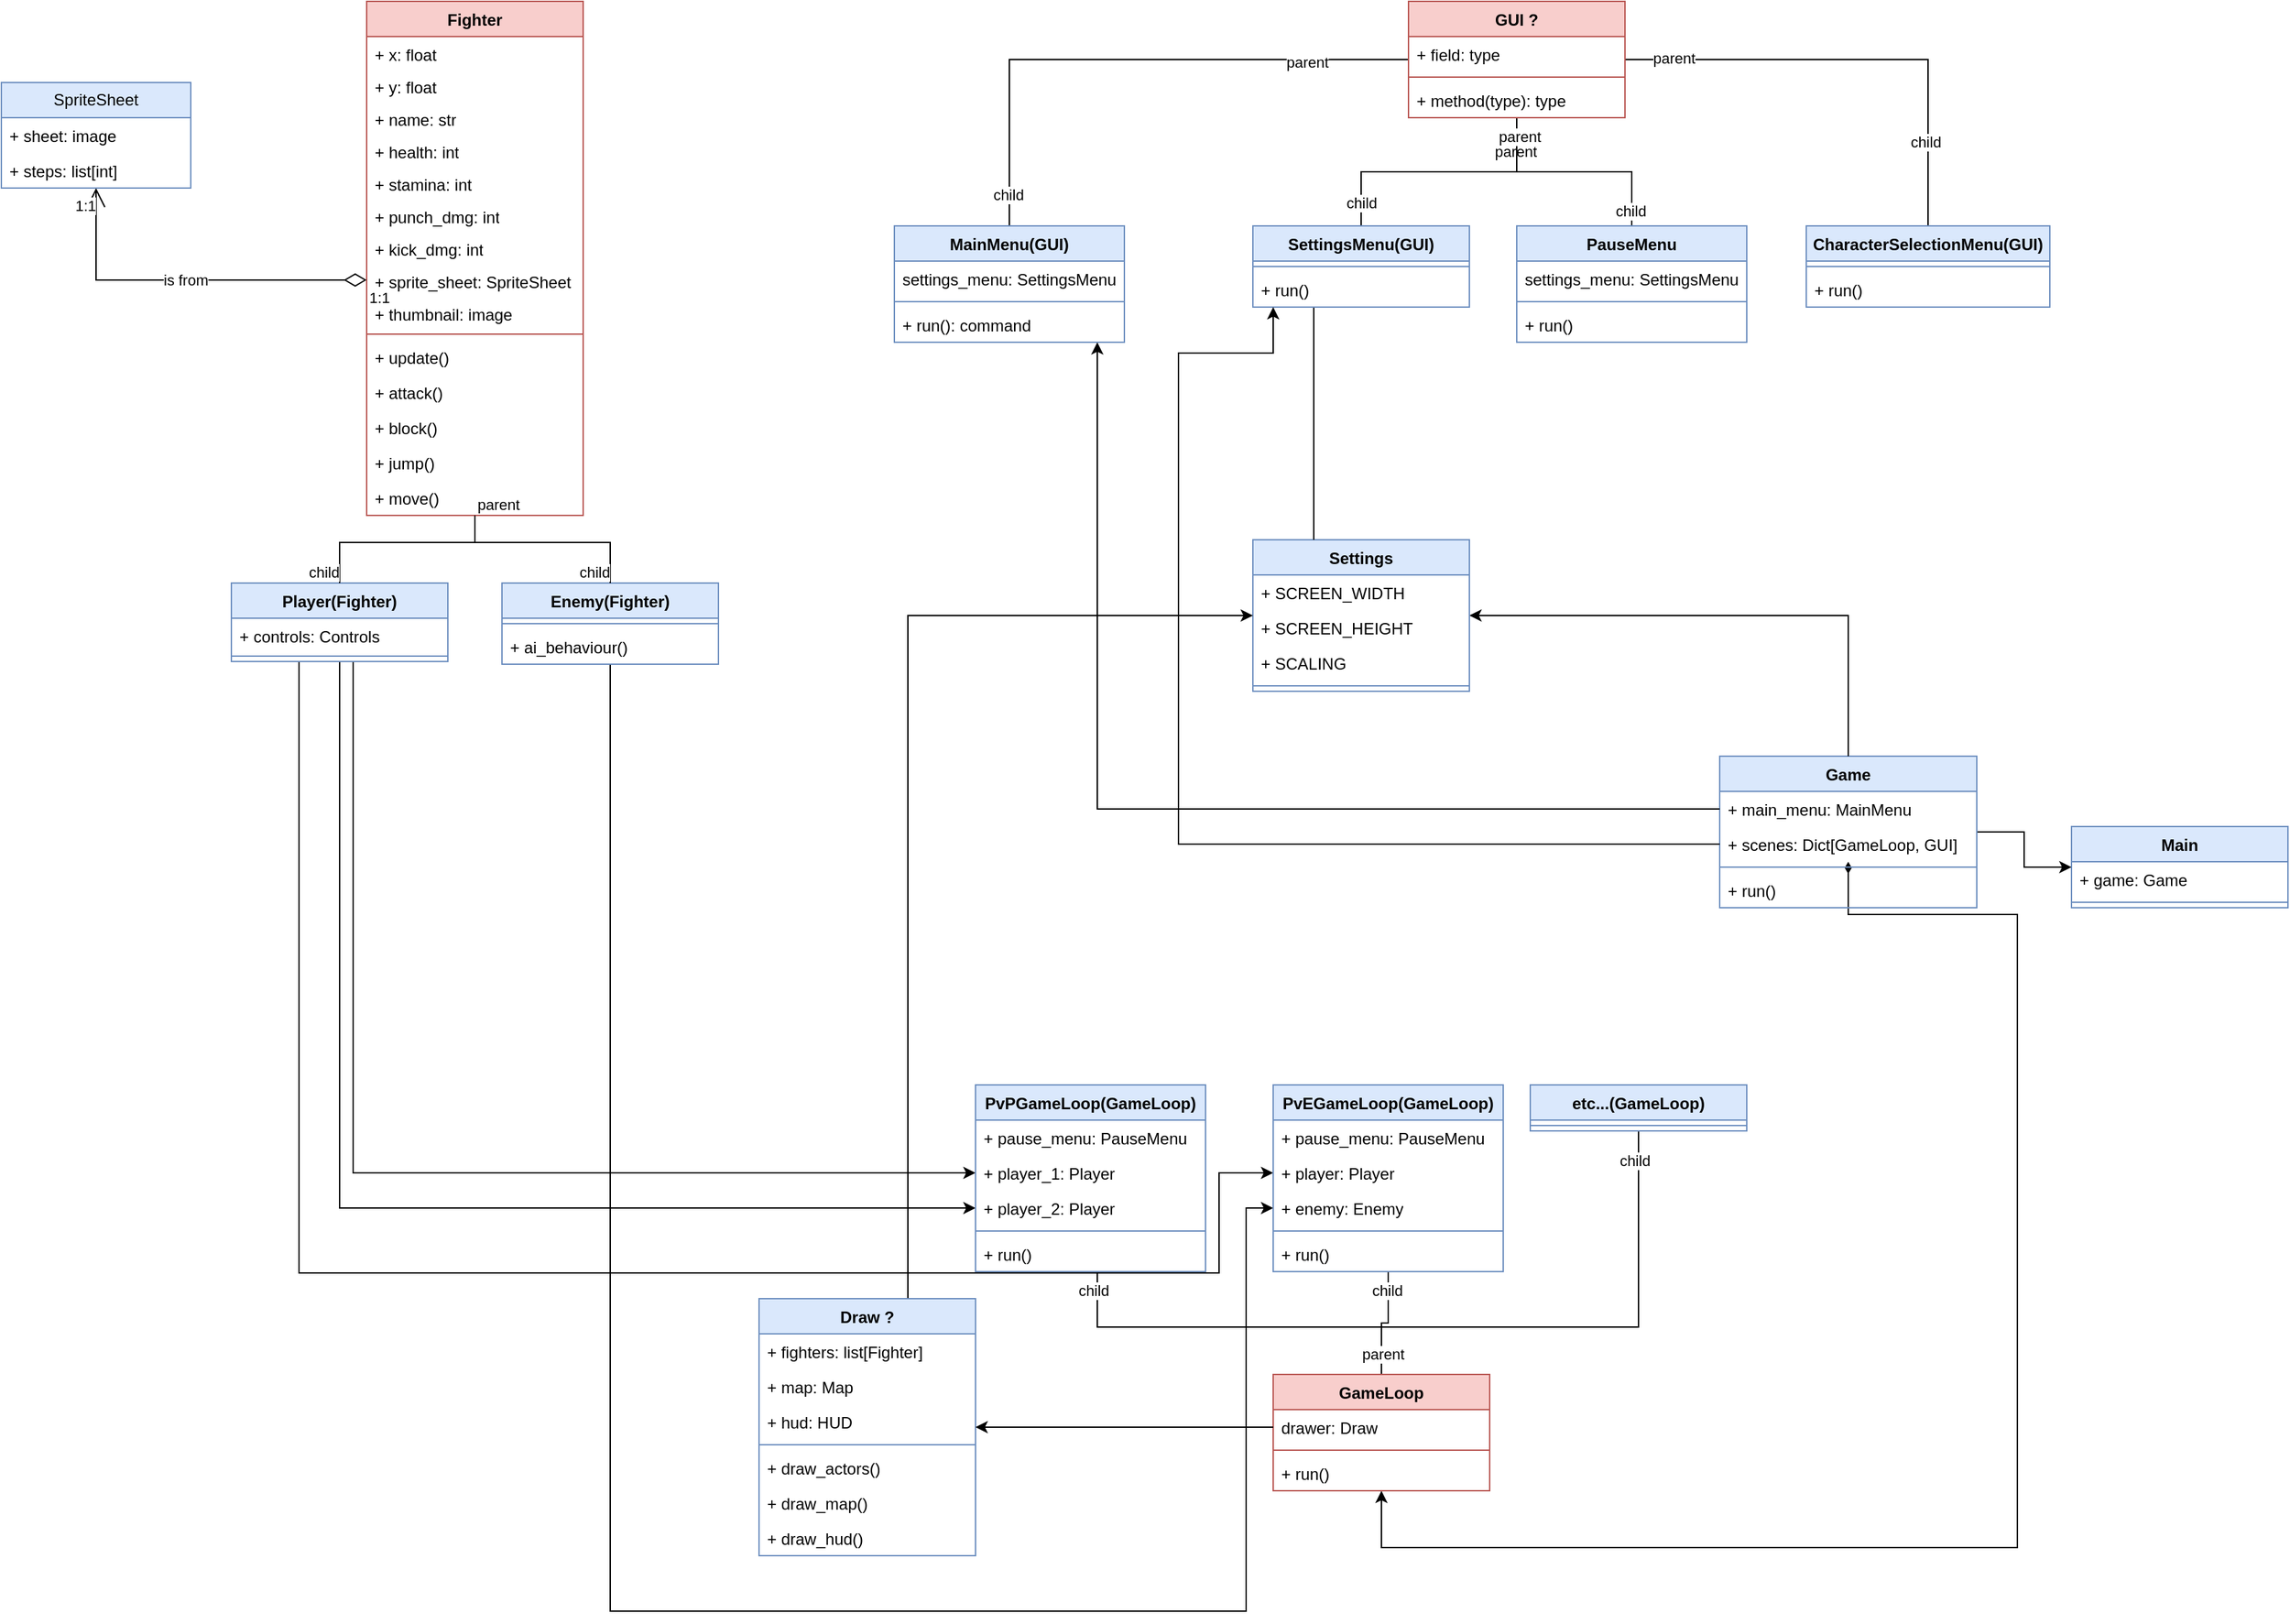 <mxfile version="24.9.1" pages="2">
  <diagram name="1 oldal" id="AO9EqF0Pw0XHUYTM5-0S">
    <mxGraphModel dx="1313" dy="1553" grid="1" gridSize="10" guides="1" tooltips="1" connect="1" arrows="1" fold="1" page="1" pageScale="1" pageWidth="1600" pageHeight="900" math="0" shadow="0">
      <root>
        <mxCell id="0" />
        <mxCell id="1" parent="0" />
        <mxCell id="5-NTMnnVonEZ9g2xOe2K-20" value="Fighter" style="swimlane;fontStyle=1;align=center;verticalAlign=top;childLayout=stackLayout;horizontal=1;startSize=26;horizontalStack=0;resizeParent=1;resizeParentMax=0;resizeLast=0;collapsible=1;marginBottom=0;whiteSpace=wrap;html=1;fillColor=#f8cecc;strokeColor=#b85450;shadow=0;rounded=0;glass=0;swimlaneLine=1;" parent="1" vertex="1">
          <mxGeometry x="330" y="-360" width="160" height="380" as="geometry" />
        </mxCell>
        <mxCell id="5-NTMnnVonEZ9g2xOe2K-93" value="+ x: float" style="text;strokeColor=none;fillColor=none;align=left;verticalAlign=top;spacingLeft=4;spacingRight=4;overflow=hidden;rotatable=0;points=[[0,0.5],[1,0.5]];portConstraint=eastwest;whiteSpace=wrap;html=1;" parent="5-NTMnnVonEZ9g2xOe2K-20" vertex="1">
          <mxGeometry y="26" width="160" height="24" as="geometry" />
        </mxCell>
        <mxCell id="5-NTMnnVonEZ9g2xOe2K-94" value="+ y: float" style="text;strokeColor=none;fillColor=none;align=left;verticalAlign=top;spacingLeft=4;spacingRight=4;overflow=hidden;rotatable=0;points=[[0,0.5],[1,0.5]];portConstraint=eastwest;whiteSpace=wrap;html=1;" parent="5-NTMnnVonEZ9g2xOe2K-20" vertex="1">
          <mxGeometry y="50" width="160" height="24" as="geometry" />
        </mxCell>
        <mxCell id="5-NTMnnVonEZ9g2xOe2K-21" value="+ name: str" style="text;strokeColor=none;fillColor=none;align=left;verticalAlign=top;spacingLeft=4;spacingRight=4;overflow=hidden;rotatable=0;points=[[0,0.5],[1,0.5]];portConstraint=eastwest;whiteSpace=wrap;html=1;" parent="5-NTMnnVonEZ9g2xOe2K-20" vertex="1">
          <mxGeometry y="74" width="160" height="24" as="geometry" />
        </mxCell>
        <mxCell id="5-NTMnnVonEZ9g2xOe2K-26" value="+ health: int" style="text;strokeColor=none;fillColor=none;align=left;verticalAlign=top;spacingLeft=4;spacingRight=4;overflow=hidden;rotatable=0;points=[[0,0.5],[1,0.5]];portConstraint=eastwest;whiteSpace=wrap;html=1;" parent="5-NTMnnVonEZ9g2xOe2K-20" vertex="1">
          <mxGeometry y="98" width="160" height="24" as="geometry" />
        </mxCell>
        <mxCell id="5-NTMnnVonEZ9g2xOe2K-31" value="+ stamina: int" style="text;strokeColor=none;fillColor=none;align=left;verticalAlign=top;spacingLeft=4;spacingRight=4;overflow=hidden;rotatable=0;points=[[0,0.5],[1,0.5]];portConstraint=eastwest;whiteSpace=wrap;html=1;" parent="5-NTMnnVonEZ9g2xOe2K-20" vertex="1">
          <mxGeometry y="122" width="160" height="24" as="geometry" />
        </mxCell>
        <mxCell id="5-NTMnnVonEZ9g2xOe2K-30" value="+ punch_dmg: int" style="text;strokeColor=none;fillColor=none;align=left;verticalAlign=top;spacingLeft=4;spacingRight=4;overflow=hidden;rotatable=0;points=[[0,0.5],[1,0.5]];portConstraint=eastwest;whiteSpace=wrap;html=1;" parent="5-NTMnnVonEZ9g2xOe2K-20" vertex="1">
          <mxGeometry y="146" width="160" height="24" as="geometry" />
        </mxCell>
        <mxCell id="5-NTMnnVonEZ9g2xOe2K-29" value="+ kick_dmg: int" style="text;strokeColor=none;fillColor=none;align=left;verticalAlign=top;spacingLeft=4;spacingRight=4;overflow=hidden;rotatable=0;points=[[0,0.5],[1,0.5]];portConstraint=eastwest;whiteSpace=wrap;html=1;" parent="5-NTMnnVonEZ9g2xOe2K-20" vertex="1">
          <mxGeometry y="170" width="160" height="24" as="geometry" />
        </mxCell>
        <mxCell id="5-NTMnnVonEZ9g2xOe2K-28" value="+ sprite_sheet: SpriteSheet" style="text;strokeColor=none;fillColor=none;align=left;verticalAlign=top;spacingLeft=4;spacingRight=4;overflow=hidden;rotatable=0;points=[[0,0.5],[1,0.5]];portConstraint=eastwest;whiteSpace=wrap;html=1;" parent="5-NTMnnVonEZ9g2xOe2K-20" vertex="1">
          <mxGeometry y="194" width="160" height="24" as="geometry" />
        </mxCell>
        <mxCell id="5-NTMnnVonEZ9g2xOe2K-27" value="+ thumbnail: image" style="text;strokeColor=none;fillColor=none;align=left;verticalAlign=top;spacingLeft=4;spacingRight=4;overflow=hidden;rotatable=0;points=[[0,0.5],[1,0.5]];portConstraint=eastwest;whiteSpace=wrap;html=1;" parent="5-NTMnnVonEZ9g2xOe2K-20" vertex="1">
          <mxGeometry y="218" width="160" height="24" as="geometry" />
        </mxCell>
        <mxCell id="5-NTMnnVonEZ9g2xOe2K-22" value="" style="line;strokeWidth=1;fillColor=none;align=left;verticalAlign=middle;spacingTop=-1;spacingLeft=3;spacingRight=3;rotatable=0;labelPosition=right;points=[];portConstraint=eastwest;strokeColor=inherit;" parent="5-NTMnnVonEZ9g2xOe2K-20" vertex="1">
          <mxGeometry y="242" width="160" height="8" as="geometry" />
        </mxCell>
        <mxCell id="5-NTMnnVonEZ9g2xOe2K-23" value="+ update()" style="text;strokeColor=none;fillColor=none;align=left;verticalAlign=top;spacingLeft=4;spacingRight=4;overflow=hidden;rotatable=0;points=[[0,0.5],[1,0.5]];portConstraint=eastwest;whiteSpace=wrap;html=1;" parent="5-NTMnnVonEZ9g2xOe2K-20" vertex="1">
          <mxGeometry y="250" width="160" height="26" as="geometry" />
        </mxCell>
        <mxCell id="5-NTMnnVonEZ9g2xOe2K-32" value="+ attack()" style="text;strokeColor=none;fillColor=none;align=left;verticalAlign=top;spacingLeft=4;spacingRight=4;overflow=hidden;rotatable=0;points=[[0,0.5],[1,0.5]];portConstraint=eastwest;whiteSpace=wrap;html=1;" parent="5-NTMnnVonEZ9g2xOe2K-20" vertex="1">
          <mxGeometry y="276" width="160" height="26" as="geometry" />
        </mxCell>
        <mxCell id="5-NTMnnVonEZ9g2xOe2K-39" value="+ block()" style="text;strokeColor=none;fillColor=none;align=left;verticalAlign=top;spacingLeft=4;spacingRight=4;overflow=hidden;rotatable=0;points=[[0,0.5],[1,0.5]];portConstraint=eastwest;whiteSpace=wrap;html=1;" parent="5-NTMnnVonEZ9g2xOe2K-20" vertex="1">
          <mxGeometry y="302" width="160" height="26" as="geometry" />
        </mxCell>
        <mxCell id="5-NTMnnVonEZ9g2xOe2K-38" value="+ jump()" style="text;strokeColor=none;fillColor=none;align=left;verticalAlign=top;spacingLeft=4;spacingRight=4;overflow=hidden;rotatable=0;points=[[0,0.5],[1,0.5]];portConstraint=eastwest;whiteSpace=wrap;html=1;" parent="5-NTMnnVonEZ9g2xOe2K-20" vertex="1">
          <mxGeometry y="328" width="160" height="26" as="geometry" />
        </mxCell>
        <mxCell id="5-NTMnnVonEZ9g2xOe2K-37" value="+ move()" style="text;strokeColor=none;fillColor=none;align=left;verticalAlign=top;spacingLeft=4;spacingRight=4;overflow=hidden;rotatable=0;points=[[0,0.5],[1,0.5]];portConstraint=eastwest;whiteSpace=wrap;html=1;" parent="5-NTMnnVonEZ9g2xOe2K-20" vertex="1">
          <mxGeometry y="354" width="160" height="26" as="geometry" />
        </mxCell>
        <mxCell id="5-NTMnnVonEZ9g2xOe2K-44" value="is from" style="endArrow=open;html=1;endSize=12;startArrow=diamondThin;startSize=14;startFill=0;edgeStyle=orthogonalEdgeStyle;rounded=0;exitX=0;exitY=0.5;exitDx=0;exitDy=0;" parent="1" source="5-NTMnnVonEZ9g2xOe2K-28" target="5-NTMnnVonEZ9g2xOe2K-47" edge="1">
          <mxGeometry relative="1" as="geometry">
            <mxPoint x="110" y="-120" as="sourcePoint" />
            <mxPoint x="130" y="-60" as="targetPoint" />
          </mxGeometry>
        </mxCell>
        <mxCell id="5-NTMnnVonEZ9g2xOe2K-45" value="1:1" style="edgeLabel;resizable=0;html=1;align=left;verticalAlign=top;" parent="5-NTMnnVonEZ9g2xOe2K-44" connectable="0" vertex="1">
          <mxGeometry x="-1" relative="1" as="geometry" />
        </mxCell>
        <mxCell id="5-NTMnnVonEZ9g2xOe2K-46" value="1:1" style="edgeLabel;resizable=0;html=1;align=right;verticalAlign=top;" parent="5-NTMnnVonEZ9g2xOe2K-44" connectable="0" vertex="1">
          <mxGeometry x="1" relative="1" as="geometry" />
        </mxCell>
        <mxCell id="5-NTMnnVonEZ9g2xOe2K-47" value="SpriteSheet" style="swimlane;fontStyle=0;childLayout=stackLayout;horizontal=1;startSize=26;fillColor=#dae8fc;horizontalStack=0;resizeParent=1;resizeParentMax=0;resizeLast=0;collapsible=1;marginBottom=0;whiteSpace=wrap;html=1;strokeColor=#6c8ebf;" parent="1" vertex="1">
          <mxGeometry x="60" y="-300" width="140" height="78" as="geometry" />
        </mxCell>
        <mxCell id="5-NTMnnVonEZ9g2xOe2K-49" value="+ sheet: image" style="text;strokeColor=none;fillColor=none;align=left;verticalAlign=top;spacingLeft=4;spacingRight=4;overflow=hidden;rotatable=0;points=[[0,0.5],[1,0.5]];portConstraint=eastwest;whiteSpace=wrap;html=1;" parent="5-NTMnnVonEZ9g2xOe2K-47" vertex="1">
          <mxGeometry y="26" width="140" height="26" as="geometry" />
        </mxCell>
        <mxCell id="5-NTMnnVonEZ9g2xOe2K-51" value="+ steps: list[int]" style="text;strokeColor=none;fillColor=none;align=left;verticalAlign=top;spacingLeft=4;spacingRight=4;overflow=hidden;rotatable=0;points=[[0,0.5],[1,0.5]];portConstraint=eastwest;whiteSpace=wrap;html=1;" parent="5-NTMnnVonEZ9g2xOe2K-47" vertex="1">
          <mxGeometry y="52" width="140" height="26" as="geometry" />
        </mxCell>
        <mxCell id="x02YkQBjoQvQCSHu9esw-5" style="edgeStyle=orthogonalEdgeStyle;rounded=0;orthogonalLoop=1;jettySize=auto;html=1;" parent="1" source="5-NTMnnVonEZ9g2xOe2K-52" target="5-NTMnnVonEZ9g2xOe2K-128" edge="1">
          <mxGeometry relative="1" as="geometry" />
        </mxCell>
        <mxCell id="x02YkQBjoQvQCSHu9esw-6" style="edgeStyle=orthogonalEdgeStyle;rounded=0;orthogonalLoop=1;jettySize=auto;html=1;" parent="1" source="5-NTMnnVonEZ9g2xOe2K-52" target="5-NTMnnVonEZ9g2xOe2K-127" edge="1">
          <mxGeometry relative="1" as="geometry">
            <Array as="points">
              <mxPoint x="320" y="506" />
            </Array>
          </mxGeometry>
        </mxCell>
        <mxCell id="x02YkQBjoQvQCSHu9esw-7" style="edgeStyle=orthogonalEdgeStyle;rounded=0;orthogonalLoop=1;jettySize=auto;html=1;" parent="1" source="5-NTMnnVonEZ9g2xOe2K-52" target="5-NTMnnVonEZ9g2xOe2K-129" edge="1">
          <mxGeometry relative="1" as="geometry">
            <Array as="points">
              <mxPoint x="280" y="580" />
              <mxPoint x="960" y="580" />
              <mxPoint x="960" y="506" />
            </Array>
          </mxGeometry>
        </mxCell>
        <mxCell id="5-NTMnnVonEZ9g2xOe2K-52" value="Player(Fighter)" style="swimlane;fontStyle=1;align=center;verticalAlign=top;childLayout=stackLayout;horizontal=1;startSize=26;horizontalStack=0;resizeParent=1;resizeParentMax=0;resizeLast=0;collapsible=1;marginBottom=0;whiteSpace=wrap;html=1;fillColor=#dae8fc;strokeColor=#6c8ebf;" parent="1" vertex="1">
          <mxGeometry x="230" y="70" width="160" height="58" as="geometry" />
        </mxCell>
        <mxCell id="5-NTMnnVonEZ9g2xOe2K-70" value="+ controls: Controls" style="text;align=left;verticalAlign=top;spacingLeft=4;spacingRight=4;overflow=hidden;rotatable=0;points=[[0,0.5],[1,0.5]];portConstraint=eastwest;whiteSpace=wrap;html=1;" parent="5-NTMnnVonEZ9g2xOe2K-52" vertex="1">
          <mxGeometry y="26" width="160" height="24" as="geometry" />
        </mxCell>
        <mxCell id="5-NTMnnVonEZ9g2xOe2K-60" value="" style="line;strokeWidth=1;fillColor=none;align=left;verticalAlign=middle;spacingTop=-1;spacingLeft=3;spacingRight=3;rotatable=0;labelPosition=right;points=[];portConstraint=eastwest;strokeColor=inherit;" parent="5-NTMnnVonEZ9g2xOe2K-52" vertex="1">
          <mxGeometry y="50" width="160" height="8" as="geometry" />
        </mxCell>
        <mxCell id="5-NTMnnVonEZ9g2xOe2K-67" value="" style="endArrow=none;html=1;edgeStyle=orthogonalEdgeStyle;rounded=0;" parent="1" source="5-NTMnnVonEZ9g2xOe2K-20" target="5-NTMnnVonEZ9g2xOe2K-52" edge="1">
          <mxGeometry relative="1" as="geometry">
            <mxPoint x="340" y="-40" as="sourcePoint" />
            <mxPoint x="220" y="47" as="targetPoint" />
            <Array as="points">
              <mxPoint x="410" y="40" />
              <mxPoint x="310" y="40" />
            </Array>
          </mxGeometry>
        </mxCell>
        <mxCell id="5-NTMnnVonEZ9g2xOe2K-68" value="parent" style="edgeLabel;resizable=0;html=1;align=left;verticalAlign=bottom;" parent="5-NTMnnVonEZ9g2xOe2K-67" connectable="0" vertex="1">
          <mxGeometry x="-1" relative="1" as="geometry" />
        </mxCell>
        <mxCell id="5-NTMnnVonEZ9g2xOe2K-69" value="child" style="edgeLabel;resizable=0;html=1;align=right;verticalAlign=bottom;" parent="5-NTMnnVonEZ9g2xOe2K-67" connectable="0" vertex="1">
          <mxGeometry x="1" relative="1" as="geometry" />
        </mxCell>
        <mxCell id="x02YkQBjoQvQCSHu9esw-4" style="edgeStyle=orthogonalEdgeStyle;rounded=0;orthogonalLoop=1;jettySize=auto;html=1;" parent="1" source="5-NTMnnVonEZ9g2xOe2K-71" target="5-NTMnnVonEZ9g2xOe2K-130" edge="1">
          <mxGeometry relative="1" as="geometry">
            <Array as="points">
              <mxPoint x="510" y="830" />
              <mxPoint x="980" y="830" />
              <mxPoint x="980" y="532" />
            </Array>
          </mxGeometry>
        </mxCell>
        <mxCell id="5-NTMnnVonEZ9g2xOe2K-71" value="Enemy(Fighter)" style="swimlane;fontStyle=1;align=center;verticalAlign=top;childLayout=stackLayout;horizontal=1;startSize=26;horizontalStack=0;resizeParent=1;resizeParentMax=0;resizeLast=0;collapsible=1;marginBottom=0;whiteSpace=wrap;html=1;fillColor=#dae8fc;strokeColor=#6c8ebf;" parent="1" vertex="1">
          <mxGeometry x="430" y="70" width="160" height="60" as="geometry" />
        </mxCell>
        <mxCell id="5-NTMnnVonEZ9g2xOe2K-80" value="" style="line;strokeWidth=1;fillColor=none;align=left;verticalAlign=middle;spacingTop=-1;spacingLeft=3;spacingRight=3;rotatable=0;labelPosition=right;points=[];portConstraint=eastwest;strokeColor=inherit;" parent="5-NTMnnVonEZ9g2xOe2K-71" vertex="1">
          <mxGeometry y="26" width="160" height="8" as="geometry" />
        </mxCell>
        <mxCell id="5-NTMnnVonEZ9g2xOe2K-131" value="+ ai_behaviour()" style="text;strokeColor=none;fillColor=none;align=left;verticalAlign=top;spacingLeft=4;spacingRight=4;overflow=hidden;rotatable=0;points=[[0,0.5],[1,0.5]];portConstraint=eastwest;whiteSpace=wrap;html=1;" parent="5-NTMnnVonEZ9g2xOe2K-71" vertex="1">
          <mxGeometry y="34" width="160" height="26" as="geometry" />
        </mxCell>
        <mxCell id="5-NTMnnVonEZ9g2xOe2K-87" value="" style="endArrow=none;html=1;edgeStyle=orthogonalEdgeStyle;rounded=0;" parent="1" source="5-NTMnnVonEZ9g2xOe2K-20" target="5-NTMnnVonEZ9g2xOe2K-71" edge="1">
          <mxGeometry relative="1" as="geometry">
            <mxPoint x="659.999" y="-70" as="sourcePoint" />
            <mxPoint x="759.999" y="-40" as="targetPoint" />
            <Array as="points">
              <mxPoint x="410" y="40" />
              <mxPoint x="510" y="40" />
            </Array>
          </mxGeometry>
        </mxCell>
        <mxCell id="5-NTMnnVonEZ9g2xOe2K-88" value="parent" style="edgeLabel;resizable=0;html=1;align=left;verticalAlign=bottom;" parent="5-NTMnnVonEZ9g2xOe2K-87" connectable="0" vertex="1">
          <mxGeometry x="-1" relative="1" as="geometry" />
        </mxCell>
        <mxCell id="5-NTMnnVonEZ9g2xOe2K-89" value="child" style="edgeLabel;resizable=0;html=1;align=right;verticalAlign=bottom;" parent="5-NTMnnVonEZ9g2xOe2K-87" connectable="0" vertex="1">
          <mxGeometry x="1" relative="1" as="geometry" />
        </mxCell>
        <mxCell id="d2ehUnC8jV5czTGpf8uF-21" style="edgeStyle=orthogonalEdgeStyle;rounded=0;orthogonalLoop=1;jettySize=auto;html=1;startArrow=classic;startFill=1;endArrow=diamondThin;endFill=1;" parent="1" source="5-NTMnnVonEZ9g2xOe2K-98" target="d2ehUnC8jV5czTGpf8uF-58" edge="1">
          <mxGeometry relative="1" as="geometry">
            <Array as="points">
              <mxPoint x="1080" y="783" />
              <mxPoint x="1550" y="783" />
              <mxPoint x="1550" y="315" />
            </Array>
          </mxGeometry>
        </mxCell>
        <mxCell id="iFx0t8KMykMtkTPZhX2i-15" style="edgeStyle=orthogonalEdgeStyle;rounded=0;orthogonalLoop=1;jettySize=auto;html=1;endArrow=none;endFill=0;" parent="1" source="5-NTMnnVonEZ9g2xOe2K-98" target="5-NTMnnVonEZ9g2xOe2K-106" edge="1">
          <mxGeometry relative="1" as="geometry" />
        </mxCell>
        <mxCell id="iFx0t8KMykMtkTPZhX2i-20" value="child" style="edgeLabel;html=1;align=center;verticalAlign=middle;resizable=0;points=[];" parent="iFx0t8KMykMtkTPZhX2i-15" vertex="1" connectable="0">
          <mxGeometry x="0.674" y="1" relative="1" as="geometry">
            <mxPoint y="1" as="offset" />
          </mxGeometry>
        </mxCell>
        <mxCell id="iFx0t8KMykMtkTPZhX2i-16" style="edgeStyle=orthogonalEdgeStyle;rounded=0;orthogonalLoop=1;jettySize=auto;html=1;endArrow=none;endFill=0;" parent="1" source="5-NTMnnVonEZ9g2xOe2K-98" target="5-NTMnnVonEZ9g2xOe2K-102" edge="1">
          <mxGeometry relative="1" as="geometry">
            <Array as="points">
              <mxPoint x="1080" y="620" />
              <mxPoint x="870" y="620" />
            </Array>
          </mxGeometry>
        </mxCell>
        <mxCell id="iFx0t8KMykMtkTPZhX2i-21" value="child" style="edgeLabel;html=1;align=center;verticalAlign=middle;resizable=0;points=[];" parent="iFx0t8KMykMtkTPZhX2i-16" vertex="1" connectable="0">
          <mxGeometry x="0.901" y="3" relative="1" as="geometry">
            <mxPoint as="offset" />
          </mxGeometry>
        </mxCell>
        <mxCell id="iFx0t8KMykMtkTPZhX2i-17" style="edgeStyle=orthogonalEdgeStyle;rounded=0;orthogonalLoop=1;jettySize=auto;html=1;endArrow=none;endFill=0;" parent="1" source="5-NTMnnVonEZ9g2xOe2K-98" target="5-NTMnnVonEZ9g2xOe2K-110" edge="1">
          <mxGeometry relative="1" as="geometry">
            <Array as="points">
              <mxPoint x="1080" y="620" />
              <mxPoint x="1270" y="620" />
            </Array>
          </mxGeometry>
        </mxCell>
        <mxCell id="iFx0t8KMykMtkTPZhX2i-18" value="parent" style="edgeLabel;html=1;align=center;verticalAlign=middle;resizable=0;points=[];" parent="iFx0t8KMykMtkTPZhX2i-17" vertex="1" connectable="0">
          <mxGeometry x="-0.914" y="-1" relative="1" as="geometry">
            <mxPoint y="1" as="offset" />
          </mxGeometry>
        </mxCell>
        <mxCell id="iFx0t8KMykMtkTPZhX2i-19" value="child" style="edgeLabel;html=1;align=center;verticalAlign=middle;resizable=0;points=[];" parent="iFx0t8KMykMtkTPZhX2i-17" vertex="1" connectable="0">
          <mxGeometry x="0.883" y="3" relative="1" as="geometry">
            <mxPoint as="offset" />
          </mxGeometry>
        </mxCell>
        <mxCell id="5-NTMnnVonEZ9g2xOe2K-98" value="GameLoop" style="swimlane;fontStyle=1;align=center;verticalAlign=top;childLayout=stackLayout;horizontal=1;startSize=26;horizontalStack=0;resizeParent=1;resizeParentMax=0;resizeLast=0;collapsible=1;marginBottom=0;whiteSpace=wrap;html=1;fillColor=#f8cecc;strokeColor=#b85450;" parent="1" vertex="1">
          <mxGeometry x="1000" y="655" width="160" height="86" as="geometry" />
        </mxCell>
        <mxCell id="d2ehUnC8jV5czTGpf8uF-59" value="drawer: Draw" style="text;strokeColor=none;fillColor=none;align=left;verticalAlign=top;spacingLeft=4;spacingRight=4;overflow=hidden;rotatable=0;points=[[0,0.5],[1,0.5]];portConstraint=eastwest;whiteSpace=wrap;html=1;" parent="5-NTMnnVonEZ9g2xOe2K-98" vertex="1">
          <mxGeometry y="26" width="160" height="26" as="geometry" />
        </mxCell>
        <mxCell id="5-NTMnnVonEZ9g2xOe2K-100" value="" style="line;strokeWidth=1;fillColor=none;align=left;verticalAlign=middle;spacingTop=-1;spacingLeft=3;spacingRight=3;rotatable=0;labelPosition=right;points=[];portConstraint=eastwest;strokeColor=inherit;" parent="5-NTMnnVonEZ9g2xOe2K-98" vertex="1">
          <mxGeometry y="52" width="160" height="8" as="geometry" />
        </mxCell>
        <mxCell id="5-NTMnnVonEZ9g2xOe2K-101" value="+ run()" style="text;strokeColor=none;fillColor=none;align=left;verticalAlign=top;spacingLeft=4;spacingRight=4;overflow=hidden;rotatable=0;points=[[0,0.5],[1,0.5]];portConstraint=eastwest;whiteSpace=wrap;html=1;" parent="5-NTMnnVonEZ9g2xOe2K-98" vertex="1">
          <mxGeometry y="60" width="160" height="26" as="geometry" />
        </mxCell>
        <mxCell id="5-NTMnnVonEZ9g2xOe2K-102" value="PvPGameLoop(GameLoop)" style="swimlane;fontStyle=1;align=center;verticalAlign=top;childLayout=stackLayout;horizontal=1;startSize=26;horizontalStack=0;resizeParent=1;resizeParentMax=0;resizeLast=0;collapsible=1;marginBottom=0;whiteSpace=wrap;html=1;fillColor=#dae8fc;strokeColor=#6c8ebf;" parent="1" vertex="1">
          <mxGeometry x="780" y="441" width="170" height="138" as="geometry" />
        </mxCell>
        <mxCell id="pPCLJEm0NnD2a3blCAic-3" value="+ pause_menu: PauseMenu" style="text;strokeColor=none;fillColor=none;align=left;verticalAlign=top;spacingLeft=4;spacingRight=4;overflow=hidden;rotatable=0;points=[[0,0.5],[1,0.5]];portConstraint=eastwest;whiteSpace=wrap;html=1;" parent="5-NTMnnVonEZ9g2xOe2K-102" vertex="1">
          <mxGeometry y="26" width="170" height="26" as="geometry" />
        </mxCell>
        <mxCell id="5-NTMnnVonEZ9g2xOe2K-127" value="+ player_1: Player" style="text;strokeColor=none;fillColor=none;align=left;verticalAlign=top;spacingLeft=4;spacingRight=4;overflow=hidden;rotatable=0;points=[[0,0.5],[1,0.5]];portConstraint=eastwest;whiteSpace=wrap;html=1;" parent="5-NTMnnVonEZ9g2xOe2K-102" vertex="1">
          <mxGeometry y="52" width="170" height="26" as="geometry" />
        </mxCell>
        <mxCell id="5-NTMnnVonEZ9g2xOe2K-128" value="+ player_2: Player" style="text;strokeColor=none;fillColor=none;align=left;verticalAlign=top;spacingLeft=4;spacingRight=4;overflow=hidden;rotatable=0;points=[[0,0.5],[1,0.5]];portConstraint=eastwest;whiteSpace=wrap;html=1;" parent="5-NTMnnVonEZ9g2xOe2K-102" vertex="1">
          <mxGeometry y="78" width="170" height="26" as="geometry" />
        </mxCell>
        <mxCell id="5-NTMnnVonEZ9g2xOe2K-104" value="" style="line;strokeWidth=1;fillColor=none;align=left;verticalAlign=middle;spacingTop=-1;spacingLeft=3;spacingRight=3;rotatable=0;labelPosition=right;points=[];portConstraint=eastwest;strokeColor=inherit;" parent="5-NTMnnVonEZ9g2xOe2K-102" vertex="1">
          <mxGeometry y="104" width="170" height="8" as="geometry" />
        </mxCell>
        <mxCell id="5-NTMnnVonEZ9g2xOe2K-105" value="+ run()" style="text;strokeColor=none;fillColor=none;align=left;verticalAlign=top;spacingLeft=4;spacingRight=4;overflow=hidden;rotatable=0;points=[[0,0.5],[1,0.5]];portConstraint=eastwest;whiteSpace=wrap;html=1;" parent="5-NTMnnVonEZ9g2xOe2K-102" vertex="1">
          <mxGeometry y="112" width="170" height="26" as="geometry" />
        </mxCell>
        <mxCell id="5-NTMnnVonEZ9g2xOe2K-106" value="PvEGameLoop(GameLoop)" style="swimlane;fontStyle=1;align=center;verticalAlign=top;childLayout=stackLayout;horizontal=1;startSize=26;horizontalStack=0;resizeParent=1;resizeParentMax=0;resizeLast=0;collapsible=1;marginBottom=0;whiteSpace=wrap;html=1;fillColor=#dae8fc;strokeColor=#6c8ebf;" parent="1" vertex="1">
          <mxGeometry x="1000" y="441" width="170" height="138" as="geometry" />
        </mxCell>
        <mxCell id="pPCLJEm0NnD2a3blCAic-4" value="+ pause_menu: PauseMenu" style="text;strokeColor=none;fillColor=none;align=left;verticalAlign=top;spacingLeft=4;spacingRight=4;overflow=hidden;rotatable=0;points=[[0,0.5],[1,0.5]];portConstraint=eastwest;whiteSpace=wrap;html=1;" parent="5-NTMnnVonEZ9g2xOe2K-106" vertex="1">
          <mxGeometry y="26" width="170" height="26" as="geometry" />
        </mxCell>
        <mxCell id="5-NTMnnVonEZ9g2xOe2K-129" value="+ player: Player" style="text;strokeColor=none;fillColor=none;align=left;verticalAlign=top;spacingLeft=4;spacingRight=4;overflow=hidden;rotatable=0;points=[[0,0.5],[1,0.5]];portConstraint=eastwest;whiteSpace=wrap;html=1;" parent="5-NTMnnVonEZ9g2xOe2K-106" vertex="1">
          <mxGeometry y="52" width="170" height="26" as="geometry" />
        </mxCell>
        <mxCell id="5-NTMnnVonEZ9g2xOe2K-130" value="+ enemy: Enemy" style="text;strokeColor=none;fillColor=none;align=left;verticalAlign=top;spacingLeft=4;spacingRight=4;overflow=hidden;rotatable=0;points=[[0,0.5],[1,0.5]];portConstraint=eastwest;whiteSpace=wrap;html=1;" parent="5-NTMnnVonEZ9g2xOe2K-106" vertex="1">
          <mxGeometry y="78" width="170" height="26" as="geometry" />
        </mxCell>
        <mxCell id="5-NTMnnVonEZ9g2xOe2K-108" value="" style="line;strokeWidth=1;fillColor=none;align=left;verticalAlign=middle;spacingTop=-1;spacingLeft=3;spacingRight=3;rotatable=0;labelPosition=right;points=[];portConstraint=eastwest;strokeColor=inherit;" parent="5-NTMnnVonEZ9g2xOe2K-106" vertex="1">
          <mxGeometry y="104" width="170" height="8" as="geometry" />
        </mxCell>
        <mxCell id="5-NTMnnVonEZ9g2xOe2K-109" value="+ run()" style="text;strokeColor=none;fillColor=none;align=left;verticalAlign=top;spacingLeft=4;spacingRight=4;overflow=hidden;rotatable=0;points=[[0,0.5],[1,0.5]];portConstraint=eastwest;whiteSpace=wrap;html=1;" parent="5-NTMnnVonEZ9g2xOe2K-106" vertex="1">
          <mxGeometry y="112" width="170" height="26" as="geometry" />
        </mxCell>
        <mxCell id="5-NTMnnVonEZ9g2xOe2K-110" value="etc...(GameLoop)" style="swimlane;fontStyle=1;align=center;verticalAlign=top;childLayout=stackLayout;horizontal=1;startSize=26;horizontalStack=0;resizeParent=1;resizeParentMax=0;resizeLast=0;collapsible=1;marginBottom=0;whiteSpace=wrap;html=1;fillColor=#dae8fc;strokeColor=#6c8ebf;" parent="1" vertex="1">
          <mxGeometry x="1190" y="441" width="160" height="34" as="geometry" />
        </mxCell>
        <mxCell id="5-NTMnnVonEZ9g2xOe2K-112" value="" style="line;strokeWidth=1;fillColor=none;align=left;verticalAlign=middle;spacingTop=-1;spacingLeft=3;spacingRight=3;rotatable=0;labelPosition=right;points=[];portConstraint=eastwest;strokeColor=inherit;" parent="5-NTMnnVonEZ9g2xOe2K-110" vertex="1">
          <mxGeometry y="26" width="160" height="8" as="geometry" />
        </mxCell>
        <mxCell id="5-NTMnnVonEZ9g2xOe2K-140" value="Main" style="swimlane;fontStyle=1;align=center;verticalAlign=top;childLayout=stackLayout;horizontal=1;startSize=26;horizontalStack=0;resizeParent=1;resizeParentMax=0;resizeLast=0;collapsible=1;marginBottom=0;whiteSpace=wrap;html=1;fillColor=#dae8fc;strokeColor=#6c8ebf;" parent="1" vertex="1">
          <mxGeometry x="1590" y="250" width="160" height="60" as="geometry" />
        </mxCell>
        <mxCell id="5-NTMnnVonEZ9g2xOe2K-141" value="+ game: Game" style="text;strokeColor=none;fillColor=none;align=left;verticalAlign=top;spacingLeft=4;spacingRight=4;overflow=hidden;rotatable=0;points=[[0,0.5],[1,0.5]];portConstraint=eastwest;whiteSpace=wrap;html=1;" parent="5-NTMnnVonEZ9g2xOe2K-140" vertex="1">
          <mxGeometry y="26" width="160" height="26" as="geometry" />
        </mxCell>
        <mxCell id="5-NTMnnVonEZ9g2xOe2K-142" value="" style="line;strokeWidth=1;fillColor=none;align=left;verticalAlign=middle;spacingTop=-1;spacingLeft=3;spacingRight=3;rotatable=0;labelPosition=right;points=[];portConstraint=eastwest;strokeColor=inherit;" parent="5-NTMnnVonEZ9g2xOe2K-140" vertex="1">
          <mxGeometry y="52" width="160" height="8" as="geometry" />
        </mxCell>
        <mxCell id="d2ehUnC8jV5czTGpf8uF-6" value="" style="edgeStyle=orthogonalEdgeStyle;rounded=0;orthogonalLoop=1;jettySize=auto;html=1;" parent="1" source="d2ehUnC8jV5czTGpf8uF-2" target="5-NTMnnVonEZ9g2xOe2K-140" edge="1">
          <mxGeometry relative="1" as="geometry" />
        </mxCell>
        <mxCell id="d2ehUnC8jV5czTGpf8uF-2" value="Game" style="swimlane;fontStyle=1;align=center;verticalAlign=top;childLayout=stackLayout;horizontal=1;startSize=26;horizontalStack=0;resizeParent=1;resizeParentMax=0;resizeLast=0;collapsible=1;marginBottom=0;whiteSpace=wrap;html=1;fillColor=#dae8fc;strokeColor=#6c8ebf;" parent="1" vertex="1">
          <mxGeometry x="1330" y="198" width="190" height="112" as="geometry" />
        </mxCell>
        <mxCell id="d2ehUnC8jV5czTGpf8uF-57" value="+ main_menu: MainMenu" style="text;strokeColor=none;fillColor=none;align=left;verticalAlign=top;spacingLeft=4;spacingRight=4;overflow=hidden;rotatable=0;points=[[0,0.5],[1,0.5]];portConstraint=eastwest;whiteSpace=wrap;html=1;" parent="d2ehUnC8jV5czTGpf8uF-2" vertex="1">
          <mxGeometry y="26" width="190" height="26" as="geometry" />
        </mxCell>
        <mxCell id="d2ehUnC8jV5czTGpf8uF-58" value="+ scenes: Dict[GameLoop, GUI]" style="text;strokeColor=none;fillColor=none;align=left;verticalAlign=top;spacingLeft=4;spacingRight=4;overflow=hidden;rotatable=0;points=[[0,0.5],[1,0.5]];portConstraint=eastwest;whiteSpace=wrap;html=1;" parent="d2ehUnC8jV5czTGpf8uF-2" vertex="1">
          <mxGeometry y="52" width="190" height="26" as="geometry" />
        </mxCell>
        <mxCell id="d2ehUnC8jV5czTGpf8uF-4" value="" style="line;strokeWidth=1;fillColor=none;align=left;verticalAlign=middle;spacingTop=-1;spacingLeft=3;spacingRight=3;rotatable=0;labelPosition=right;points=[];portConstraint=eastwest;strokeColor=inherit;" parent="d2ehUnC8jV5czTGpf8uF-2" vertex="1">
          <mxGeometry y="78" width="190" height="8" as="geometry" />
        </mxCell>
        <mxCell id="d2ehUnC8jV5czTGpf8uF-5" value="+ run()" style="text;strokeColor=none;fillColor=none;align=left;verticalAlign=top;spacingLeft=4;spacingRight=4;overflow=hidden;rotatable=0;points=[[0,0.5],[1,0.5]];portConstraint=eastwest;whiteSpace=wrap;html=1;" parent="d2ehUnC8jV5czTGpf8uF-2" vertex="1">
          <mxGeometry y="86" width="190" height="26" as="geometry" />
        </mxCell>
        <mxCell id="d2ehUnC8jV5czTGpf8uF-52" style="edgeStyle=orthogonalEdgeStyle;rounded=0;orthogonalLoop=1;jettySize=auto;html=1;startArrow=classic;startFill=1;endArrow=none;endFill=0;" parent="1" source="d2ehUnC8jV5czTGpf8uF-7" target="d2ehUnC8jV5czTGpf8uF-2" edge="1">
          <mxGeometry relative="1" as="geometry" />
        </mxCell>
        <mxCell id="d2ehUnC8jV5czTGpf8uF-7" value="Settings" style="swimlane;fontStyle=1;align=center;verticalAlign=top;childLayout=stackLayout;horizontal=1;startSize=26;horizontalStack=0;resizeParent=1;resizeParentMax=0;resizeLast=0;collapsible=1;marginBottom=0;whiteSpace=wrap;html=1;fillColor=#dae8fc;strokeColor=#6c8ebf;" parent="1" vertex="1">
          <mxGeometry x="985" y="38" width="160" height="112" as="geometry" />
        </mxCell>
        <mxCell id="d2ehUnC8jV5czTGpf8uF-8" value="+ SCREEN_WIDTH" style="text;strokeColor=none;fillColor=none;align=left;verticalAlign=top;spacingLeft=4;spacingRight=4;overflow=hidden;rotatable=0;points=[[0,0.5],[1,0.5]];portConstraint=eastwest;whiteSpace=wrap;html=1;" parent="d2ehUnC8jV5czTGpf8uF-7" vertex="1">
          <mxGeometry y="26" width="160" height="26" as="geometry" />
        </mxCell>
        <mxCell id="d2ehUnC8jV5czTGpf8uF-19" value="+ SCREEN_HEIGHT" style="text;strokeColor=none;fillColor=none;align=left;verticalAlign=top;spacingLeft=4;spacingRight=4;overflow=hidden;rotatable=0;points=[[0,0.5],[1,0.5]];portConstraint=eastwest;whiteSpace=wrap;html=1;" parent="d2ehUnC8jV5czTGpf8uF-7" vertex="1">
          <mxGeometry y="52" width="160" height="26" as="geometry" />
        </mxCell>
        <mxCell id="d2ehUnC8jV5czTGpf8uF-18" value="+ SCALING" style="text;strokeColor=none;fillColor=none;align=left;verticalAlign=top;spacingLeft=4;spacingRight=4;overflow=hidden;rotatable=0;points=[[0,0.5],[1,0.5]];portConstraint=eastwest;whiteSpace=wrap;html=1;" parent="d2ehUnC8jV5czTGpf8uF-7" vertex="1">
          <mxGeometry y="78" width="160" height="26" as="geometry" />
        </mxCell>
        <mxCell id="d2ehUnC8jV5czTGpf8uF-9" value="" style="line;strokeWidth=1;fillColor=none;align=left;verticalAlign=middle;spacingTop=-1;spacingLeft=3;spacingRight=3;rotatable=0;labelPosition=right;points=[];portConstraint=eastwest;strokeColor=inherit;" parent="d2ehUnC8jV5czTGpf8uF-7" vertex="1">
          <mxGeometry y="104" width="160" height="8" as="geometry" />
        </mxCell>
        <mxCell id="iFx0t8KMykMtkTPZhX2i-12" style="edgeStyle=orthogonalEdgeStyle;rounded=0;orthogonalLoop=1;jettySize=auto;html=1;" parent="1" source="d2ehUnC8jV5czTGpf8uF-26" target="d2ehUnC8jV5czTGpf8uF-7" edge="1">
          <mxGeometry relative="1" as="geometry">
            <Array as="points">
              <mxPoint x="730" y="94" />
            </Array>
          </mxGeometry>
        </mxCell>
        <mxCell id="d2ehUnC8jV5czTGpf8uF-26" value="Draw ?" style="swimlane;fontStyle=1;align=center;verticalAlign=top;childLayout=stackLayout;horizontal=1;startSize=26;horizontalStack=0;resizeParent=1;resizeParentMax=0;resizeLast=0;collapsible=1;marginBottom=0;whiteSpace=wrap;html=1;fillColor=#dae8fc;strokeColor=#6c8ebf;" parent="1" vertex="1">
          <mxGeometry x="620" y="599" width="160" height="190" as="geometry" />
        </mxCell>
        <mxCell id="d2ehUnC8jV5czTGpf8uF-27" value="+ fighters: list[Fighter]" style="text;strokeColor=none;fillColor=none;align=left;verticalAlign=top;spacingLeft=4;spacingRight=4;overflow=hidden;rotatable=0;points=[[0,0.5],[1,0.5]];portConstraint=eastwest;whiteSpace=wrap;html=1;" parent="d2ehUnC8jV5czTGpf8uF-26" vertex="1">
          <mxGeometry y="26" width="160" height="26" as="geometry" />
        </mxCell>
        <mxCell id="d2ehUnC8jV5czTGpf8uF-34" value="+ map: Map" style="text;strokeColor=none;fillColor=none;align=left;verticalAlign=top;spacingLeft=4;spacingRight=4;overflow=hidden;rotatable=0;points=[[0,0.5],[1,0.5]];portConstraint=eastwest;whiteSpace=wrap;html=1;" parent="d2ehUnC8jV5czTGpf8uF-26" vertex="1">
          <mxGeometry y="52" width="160" height="26" as="geometry" />
        </mxCell>
        <mxCell id="d2ehUnC8jV5czTGpf8uF-33" value="+ hud: HUD" style="text;strokeColor=none;fillColor=none;align=left;verticalAlign=top;spacingLeft=4;spacingRight=4;overflow=hidden;rotatable=0;points=[[0,0.5],[1,0.5]];portConstraint=eastwest;whiteSpace=wrap;html=1;" parent="d2ehUnC8jV5czTGpf8uF-26" vertex="1">
          <mxGeometry y="78" width="160" height="26" as="geometry" />
        </mxCell>
        <mxCell id="d2ehUnC8jV5czTGpf8uF-28" value="" style="line;strokeWidth=1;fillColor=none;align=left;verticalAlign=middle;spacingTop=-1;spacingLeft=3;spacingRight=3;rotatable=0;labelPosition=right;points=[];portConstraint=eastwest;strokeColor=inherit;" parent="d2ehUnC8jV5czTGpf8uF-26" vertex="1">
          <mxGeometry y="104" width="160" height="8" as="geometry" />
        </mxCell>
        <mxCell id="d2ehUnC8jV5czTGpf8uF-29" value="+ draw_actors()" style="text;strokeColor=none;fillColor=none;align=left;verticalAlign=top;spacingLeft=4;spacingRight=4;overflow=hidden;rotatable=0;points=[[0,0.5],[1,0.5]];portConstraint=eastwest;whiteSpace=wrap;html=1;" parent="d2ehUnC8jV5czTGpf8uF-26" vertex="1">
          <mxGeometry y="112" width="160" height="26" as="geometry" />
        </mxCell>
        <mxCell id="d2ehUnC8jV5czTGpf8uF-30" value="+ draw_map()" style="text;strokeColor=none;fillColor=none;align=left;verticalAlign=top;spacingLeft=4;spacingRight=4;overflow=hidden;rotatable=0;points=[[0,0.5],[1,0.5]];portConstraint=eastwest;whiteSpace=wrap;html=1;" parent="d2ehUnC8jV5czTGpf8uF-26" vertex="1">
          <mxGeometry y="138" width="160" height="26" as="geometry" />
        </mxCell>
        <mxCell id="d2ehUnC8jV5czTGpf8uF-31" value="+ draw_hud()" style="text;strokeColor=none;fillColor=none;align=left;verticalAlign=top;spacingLeft=4;spacingRight=4;overflow=hidden;rotatable=0;points=[[0,0.5],[1,0.5]];portConstraint=eastwest;whiteSpace=wrap;html=1;" parent="d2ehUnC8jV5czTGpf8uF-26" vertex="1">
          <mxGeometry y="164" width="160" height="26" as="geometry" />
        </mxCell>
        <mxCell id="d2ehUnC8jV5czTGpf8uF-64" style="edgeStyle=orthogonalEdgeStyle;rounded=0;orthogonalLoop=1;jettySize=auto;html=1;endArrow=none;endFill=0;flowAnimation=0;" parent="1" source="d2ehUnC8jV5czTGpf8uF-36" target="d2ehUnC8jV5czTGpf8uF-40" edge="1">
          <mxGeometry relative="1" as="geometry" />
        </mxCell>
        <mxCell id="d2ehUnC8jV5czTGpf8uF-70" value="child" style="edgeLabel;html=1;align=center;verticalAlign=middle;resizable=0;points=[];" parent="d2ehUnC8jV5czTGpf8uF-64" vertex="1" connectable="0">
          <mxGeometry x="0.891" y="-1" relative="1" as="geometry">
            <mxPoint as="offset" />
          </mxGeometry>
        </mxCell>
        <mxCell id="d2ehUnC8jV5czTGpf8uF-76" value="parent" style="edgeLabel;html=1;align=center;verticalAlign=middle;resizable=0;points=[];" parent="d2ehUnC8jV5czTGpf8uF-64" vertex="1" connectable="0">
          <mxGeometry x="-0.64" y="2" relative="1" as="geometry">
            <mxPoint as="offset" />
          </mxGeometry>
        </mxCell>
        <mxCell id="d2ehUnC8jV5czTGpf8uF-65" style="edgeStyle=orthogonalEdgeStyle;rounded=0;orthogonalLoop=1;jettySize=auto;html=1;endArrow=none;endFill=0;" parent="1" source="d2ehUnC8jV5czTGpf8uF-36" target="d2ehUnC8jV5czTGpf8uF-44" edge="1">
          <mxGeometry relative="1" as="geometry" />
        </mxCell>
        <mxCell id="d2ehUnC8jV5czTGpf8uF-69" value="parent" style="edgeLabel;html=1;align=center;verticalAlign=middle;resizable=0;points=[];" parent="d2ehUnC8jV5czTGpf8uF-65" vertex="1" connectable="0">
          <mxGeometry x="-0.746" y="-1" relative="1" as="geometry">
            <mxPoint as="offset" />
          </mxGeometry>
        </mxCell>
        <mxCell id="d2ehUnC8jV5czTGpf8uF-71" value="child" style="edgeLabel;html=1;align=center;verticalAlign=middle;resizable=0;points=[];" parent="d2ehUnC8jV5czTGpf8uF-65" vertex="1" connectable="0">
          <mxGeometry x="0.821" relative="1" as="geometry">
            <mxPoint as="offset" />
          </mxGeometry>
        </mxCell>
        <mxCell id="d2ehUnC8jV5czTGpf8uF-66" style="edgeStyle=orthogonalEdgeStyle;rounded=0;orthogonalLoop=1;jettySize=auto;html=1;endArrow=none;endFill=0;" parent="1" source="d2ehUnC8jV5czTGpf8uF-36" target="d2ehUnC8jV5czTGpf8uF-48" edge="1">
          <mxGeometry relative="1" as="geometry" />
        </mxCell>
        <mxCell id="d2ehUnC8jV5czTGpf8uF-72" value="child" style="edgeLabel;html=1;align=center;verticalAlign=middle;resizable=0;points=[];" parent="d2ehUnC8jV5czTGpf8uF-66" vertex="1" connectable="0">
          <mxGeometry x="0.641" y="-2" relative="1" as="geometry">
            <mxPoint as="offset" />
          </mxGeometry>
        </mxCell>
        <mxCell id="d2ehUnC8jV5czTGpf8uF-73" value="parent" style="edgeLabel;html=1;align=center;verticalAlign=middle;resizable=0;points=[];" parent="d2ehUnC8jV5czTGpf8uF-66" vertex="1" connectable="0">
          <mxGeometry x="-0.792" y="1" relative="1" as="geometry">
            <mxPoint as="offset" />
          </mxGeometry>
        </mxCell>
        <mxCell id="d2ehUnC8jV5czTGpf8uF-67" style="edgeStyle=orthogonalEdgeStyle;rounded=0;orthogonalLoop=1;jettySize=auto;html=1;endArrow=none;endFill=0;" parent="1" source="d2ehUnC8jV5czTGpf8uF-36" target="d2ehUnC8jV5czTGpf8uF-53" edge="1">
          <mxGeometry relative="1" as="geometry" />
        </mxCell>
        <mxCell id="d2ehUnC8jV5czTGpf8uF-74" value="parent" style="edgeLabel;html=1;align=center;verticalAlign=middle;resizable=0;points=[];" parent="d2ehUnC8jV5czTGpf8uF-67" vertex="1" connectable="0">
          <mxGeometry x="-0.835" y="2" relative="1" as="geometry">
            <mxPoint as="offset" />
          </mxGeometry>
        </mxCell>
        <mxCell id="d2ehUnC8jV5czTGpf8uF-75" value="child" style="edgeLabel;html=1;align=center;verticalAlign=middle;resizable=0;points=[];" parent="d2ehUnC8jV5czTGpf8uF-67" vertex="1" connectable="0">
          <mxGeometry x="0.866" y="-1" relative="1" as="geometry">
            <mxPoint as="offset" />
          </mxGeometry>
        </mxCell>
        <mxCell id="d2ehUnC8jV5czTGpf8uF-89" style="rounded=0;orthogonalLoop=1;jettySize=auto;html=1;startArrow=classic;startFill=1;endArrow=none;endFill=0;edgeStyle=orthogonalEdgeStyle;" parent="1" source="d2ehUnC8jV5czTGpf8uF-40" target="d2ehUnC8jV5czTGpf8uF-57" edge="1">
          <mxGeometry relative="1" as="geometry">
            <Array as="points">
              <mxPoint x="870" y="237" />
            </Array>
          </mxGeometry>
        </mxCell>
        <mxCell id="d2ehUnC8jV5czTGpf8uF-36" value="GUI ?" style="swimlane;fontStyle=1;align=center;verticalAlign=top;childLayout=stackLayout;horizontal=1;startSize=26;horizontalStack=0;resizeParent=1;resizeParentMax=0;resizeLast=0;collapsible=1;marginBottom=0;whiteSpace=wrap;html=1;fillColor=#f8cecc;strokeColor=#b85450;" parent="1" vertex="1">
          <mxGeometry x="1100" y="-360" width="160" height="86" as="geometry" />
        </mxCell>
        <mxCell id="d2ehUnC8jV5czTGpf8uF-37" value="+ field: type" style="text;strokeColor=none;fillColor=none;align=left;verticalAlign=top;spacingLeft=4;spacingRight=4;overflow=hidden;rotatable=0;points=[[0,0.5],[1,0.5]];portConstraint=eastwest;whiteSpace=wrap;html=1;" parent="d2ehUnC8jV5czTGpf8uF-36" vertex="1">
          <mxGeometry y="26" width="160" height="26" as="geometry" />
        </mxCell>
        <mxCell id="d2ehUnC8jV5czTGpf8uF-38" value="" style="line;strokeWidth=1;fillColor=none;align=left;verticalAlign=middle;spacingTop=-1;spacingLeft=3;spacingRight=3;rotatable=0;labelPosition=right;points=[];portConstraint=eastwest;strokeColor=inherit;" parent="d2ehUnC8jV5czTGpf8uF-36" vertex="1">
          <mxGeometry y="52" width="160" height="8" as="geometry" />
        </mxCell>
        <mxCell id="d2ehUnC8jV5czTGpf8uF-39" value="+ method(type): type" style="text;strokeColor=none;fillColor=none;align=left;verticalAlign=top;spacingLeft=4;spacingRight=4;overflow=hidden;rotatable=0;points=[[0,0.5],[1,0.5]];portConstraint=eastwest;whiteSpace=wrap;html=1;" parent="d2ehUnC8jV5czTGpf8uF-36" vertex="1">
          <mxGeometry y="60" width="160" height="26" as="geometry" />
        </mxCell>
        <mxCell id="d2ehUnC8jV5czTGpf8uF-40" value="MainMenu(GUI)" style="swimlane;fontStyle=1;align=center;verticalAlign=top;childLayout=stackLayout;horizontal=1;startSize=26;horizontalStack=0;resizeParent=1;resizeParentMax=0;resizeLast=0;collapsible=1;marginBottom=0;whiteSpace=wrap;html=1;fillColor=#dae8fc;strokeColor=#6c8ebf;" parent="1" vertex="1">
          <mxGeometry x="720" y="-194" width="170" height="86" as="geometry" />
        </mxCell>
        <mxCell id="pPCLJEm0NnD2a3blCAic-5" value="settings_menu: SettingsMenu" style="text;strokeColor=none;fillColor=none;align=left;verticalAlign=top;spacingLeft=4;spacingRight=4;overflow=hidden;rotatable=0;points=[[0,0.5],[1,0.5]];portConstraint=eastwest;whiteSpace=wrap;html=1;" parent="d2ehUnC8jV5czTGpf8uF-40" vertex="1">
          <mxGeometry y="26" width="170" height="26" as="geometry" />
        </mxCell>
        <mxCell id="d2ehUnC8jV5czTGpf8uF-42" value="" style="line;strokeWidth=1;fillColor=none;align=left;verticalAlign=middle;spacingTop=-1;spacingLeft=3;spacingRight=3;rotatable=0;labelPosition=right;points=[];portConstraint=eastwest;strokeColor=inherit;" parent="d2ehUnC8jV5czTGpf8uF-40" vertex="1">
          <mxGeometry y="52" width="170" height="8" as="geometry" />
        </mxCell>
        <mxCell id="d2ehUnC8jV5czTGpf8uF-43" value="+ run(): command" style="text;strokeColor=none;fillColor=none;align=left;verticalAlign=top;spacingLeft=4;spacingRight=4;overflow=hidden;rotatable=0;points=[[0,0.5],[1,0.5]];portConstraint=eastwest;whiteSpace=wrap;html=1;" parent="d2ehUnC8jV5czTGpf8uF-40" vertex="1">
          <mxGeometry y="60" width="170" height="26" as="geometry" />
        </mxCell>
        <mxCell id="iFx0t8KMykMtkTPZhX2i-5" style="edgeStyle=orthogonalEdgeStyle;rounded=0;orthogonalLoop=1;jettySize=auto;html=1;endArrow=none;endFill=0;" parent="1" source="d2ehUnC8jV5czTGpf8uF-44" target="d2ehUnC8jV5czTGpf8uF-7" edge="1">
          <mxGeometry relative="1" as="geometry">
            <Array as="points">
              <mxPoint x="1030" y="-30" />
              <mxPoint x="1030" y="-30" />
            </Array>
          </mxGeometry>
        </mxCell>
        <mxCell id="d2ehUnC8jV5czTGpf8uF-44" value="SettingsMenu(GUI)" style="swimlane;fontStyle=1;align=center;verticalAlign=top;childLayout=stackLayout;horizontal=1;startSize=26;horizontalStack=0;resizeParent=1;resizeParentMax=0;resizeLast=0;collapsible=1;marginBottom=0;whiteSpace=wrap;html=1;fillColor=#dae8fc;strokeColor=#6c8ebf;" parent="1" vertex="1">
          <mxGeometry x="985" y="-194" width="160" height="60" as="geometry" />
        </mxCell>
        <mxCell id="d2ehUnC8jV5czTGpf8uF-46" value="" style="line;strokeWidth=1;fillColor=none;align=left;verticalAlign=middle;spacingTop=-1;spacingLeft=3;spacingRight=3;rotatable=0;labelPosition=right;points=[];portConstraint=eastwest;strokeColor=inherit;" parent="d2ehUnC8jV5czTGpf8uF-44" vertex="1">
          <mxGeometry y="26" width="160" height="8" as="geometry" />
        </mxCell>
        <mxCell id="d2ehUnC8jV5czTGpf8uF-47" value="+ run()" style="text;strokeColor=none;fillColor=none;align=left;verticalAlign=top;spacingLeft=4;spacingRight=4;overflow=hidden;rotatable=0;points=[[0,0.5],[1,0.5]];portConstraint=eastwest;whiteSpace=wrap;html=1;" parent="d2ehUnC8jV5czTGpf8uF-44" vertex="1">
          <mxGeometry y="34" width="160" height="26" as="geometry" />
        </mxCell>
        <mxCell id="d2ehUnC8jV5czTGpf8uF-48" value="CharacterSelectionMenu(GUI)" style="swimlane;fontStyle=1;align=center;verticalAlign=top;childLayout=stackLayout;horizontal=1;startSize=26;horizontalStack=0;resizeParent=1;resizeParentMax=0;resizeLast=0;collapsible=1;marginBottom=0;whiteSpace=wrap;html=1;fillColor=#dae8fc;strokeColor=#6c8ebf;" parent="1" vertex="1">
          <mxGeometry x="1394" y="-194" width="180" height="60" as="geometry" />
        </mxCell>
        <mxCell id="d2ehUnC8jV5czTGpf8uF-50" value="" style="line;strokeWidth=1;fillColor=none;align=left;verticalAlign=middle;spacingTop=-1;spacingLeft=3;spacingRight=3;rotatable=0;labelPosition=right;points=[];portConstraint=eastwest;strokeColor=inherit;" parent="d2ehUnC8jV5czTGpf8uF-48" vertex="1">
          <mxGeometry y="26" width="180" height="8" as="geometry" />
        </mxCell>
        <mxCell id="d2ehUnC8jV5czTGpf8uF-51" value="+ run()" style="text;strokeColor=none;fillColor=none;align=left;verticalAlign=top;spacingLeft=4;spacingRight=4;overflow=hidden;rotatable=0;points=[[0,0.5],[1,0.5]];portConstraint=eastwest;whiteSpace=wrap;html=1;" parent="d2ehUnC8jV5czTGpf8uF-48" vertex="1">
          <mxGeometry y="34" width="180" height="26" as="geometry" />
        </mxCell>
        <mxCell id="d2ehUnC8jV5czTGpf8uF-53" value="PauseMenu" style="swimlane;fontStyle=1;align=center;verticalAlign=top;childLayout=stackLayout;horizontal=1;startSize=26;horizontalStack=0;resizeParent=1;resizeParentMax=0;resizeLast=0;collapsible=1;marginBottom=0;whiteSpace=wrap;html=1;fillColor=#dae8fc;strokeColor=#6c8ebf;" parent="1" vertex="1">
          <mxGeometry x="1180" y="-194" width="170" height="86" as="geometry" />
        </mxCell>
        <mxCell id="pPCLJEm0NnD2a3blCAic-6" value="settings_menu: SettingsMenu" style="text;strokeColor=none;fillColor=none;align=left;verticalAlign=top;spacingLeft=4;spacingRight=4;overflow=hidden;rotatable=0;points=[[0,0.5],[1,0.5]];portConstraint=eastwest;whiteSpace=wrap;html=1;" parent="d2ehUnC8jV5czTGpf8uF-53" vertex="1">
          <mxGeometry y="26" width="170" height="26" as="geometry" />
        </mxCell>
        <mxCell id="d2ehUnC8jV5czTGpf8uF-55" value="" style="line;strokeWidth=1;fillColor=none;align=left;verticalAlign=middle;spacingTop=-1;spacingLeft=3;spacingRight=3;rotatable=0;labelPosition=right;points=[];portConstraint=eastwest;strokeColor=inherit;" parent="d2ehUnC8jV5czTGpf8uF-53" vertex="1">
          <mxGeometry y="52" width="170" height="8" as="geometry" />
        </mxCell>
        <mxCell id="d2ehUnC8jV5czTGpf8uF-56" value="+ run()" style="text;strokeColor=none;fillColor=none;align=left;verticalAlign=top;spacingLeft=4;spacingRight=4;overflow=hidden;rotatable=0;points=[[0,0.5],[1,0.5]];portConstraint=eastwest;whiteSpace=wrap;html=1;" parent="d2ehUnC8jV5czTGpf8uF-53" vertex="1">
          <mxGeometry y="60" width="170" height="26" as="geometry" />
        </mxCell>
        <mxCell id="iFx0t8KMykMtkTPZhX2i-1" style="edgeStyle=orthogonalEdgeStyle;rounded=0;orthogonalLoop=1;jettySize=auto;html=1;" parent="1" source="d2ehUnC8jV5czTGpf8uF-59" target="d2ehUnC8jV5czTGpf8uF-26" edge="1">
          <mxGeometry relative="1" as="geometry" />
        </mxCell>
        <mxCell id="pPCLJEm0NnD2a3blCAic-2" style="edgeStyle=orthogonalEdgeStyle;rounded=0;orthogonalLoop=1;jettySize=auto;html=1;" parent="1" target="d2ehUnC8jV5czTGpf8uF-44" edge="1">
          <mxGeometry relative="1" as="geometry">
            <mxPoint x="1330" y="263" as="sourcePoint" />
            <Array as="points">
              <mxPoint x="930" y="263" />
              <mxPoint x="930" y="-100" />
              <mxPoint x="1000" y="-100" />
            </Array>
          </mxGeometry>
        </mxCell>
      </root>
    </mxGraphModel>
  </diagram>
  <diagram id="6TCm_uUHwwGLjsDpCtpS" name="AI Behaviour">
    <mxGraphModel dx="1687" dy="868" grid="1" gridSize="10" guides="1" tooltips="1" connect="1" arrows="1" fold="1" page="1" pageScale="1" pageWidth="1600" pageHeight="900" math="0" shadow="0">
      <root>
        <mxCell id="0" />
        <mxCell id="1" parent="0" />
        <mxCell id="Up3tvv8uTxFxcbUM-6Zj-5" value="" style="edgeStyle=orthogonalEdgeStyle;rounded=0;orthogonalLoop=1;jettySize=auto;html=1;" edge="1" parent="1" source="Up3tvv8uTxFxcbUM-6Zj-1" target="Up3tvv8uTxFxcbUM-6Zj-4">
          <mxGeometry relative="1" as="geometry" />
        </mxCell>
        <mxCell id="Up3tvv8uTxFxcbUM-6Zj-1" value="Start" style="strokeWidth=2;html=1;shape=mxgraph.flowchart.start_1;whiteSpace=wrap;fillColor=#f8cecc;strokeColor=#b85450;" vertex="1" parent="1">
          <mxGeometry x="750" y="168" width="100" height="60" as="geometry" />
        </mxCell>
        <mxCell id="Up3tvv8uTxFxcbUM-6Zj-7" value="" style="edgeStyle=orthogonalEdgeStyle;rounded=0;orthogonalLoop=1;jettySize=auto;html=1;" edge="1" parent="1" source="Up3tvv8uTxFxcbUM-6Zj-4" target="Up3tvv8uTxFxcbUM-6Zj-6">
          <mxGeometry relative="1" as="geometry" />
        </mxCell>
        <mxCell id="Up3tvv8uTxFxcbUM-6Zj-9" value="" style="edgeStyle=orthogonalEdgeStyle;rounded=0;orthogonalLoop=1;jettySize=auto;html=1;" edge="1" parent="1" source="Up3tvv8uTxFxcbUM-6Zj-4" target="Up3tvv8uTxFxcbUM-6Zj-8">
          <mxGeometry relative="1" as="geometry" />
        </mxCell>
        <mxCell id="Up3tvv8uTxFxcbUM-6Zj-4" value="Van elég Stamina?" style="whiteSpace=wrap;html=1;strokeWidth=2;fillColor=#dae8fc;strokeColor=#6c8ebf;" vertex="1" parent="1">
          <mxGeometry x="740" y="308" width="120" height="60" as="geometry" />
        </mxCell>
        <mxCell id="Up3tvv8uTxFxcbUM-6Zj-14" value="" style="edgeStyle=orthogonalEdgeStyle;rounded=0;orthogonalLoop=1;jettySize=auto;html=1;" edge="1" parent="1" source="Up3tvv8uTxFxcbUM-6Zj-6" target="Up3tvv8uTxFxcbUM-6Zj-13">
          <mxGeometry relative="1" as="geometry" />
        </mxCell>
        <mxCell id="Up3tvv8uTxFxcbUM-6Zj-6" value="Igen" style="rhombus;whiteSpace=wrap;html=1;strokeWidth=2;fillColor=#fff2cc;strokeColor=#d6b656;" vertex="1" parent="1">
          <mxGeometry x="600" y="438" width="80" height="80" as="geometry" />
        </mxCell>
        <mxCell id="Up3tvv8uTxFxcbUM-6Zj-11" value="" style="edgeStyle=orthogonalEdgeStyle;rounded=0;orthogonalLoop=1;jettySize=auto;html=1;" edge="1" parent="1" source="Up3tvv8uTxFxcbUM-6Zj-8" target="Up3tvv8uTxFxcbUM-6Zj-10">
          <mxGeometry relative="1" as="geometry" />
        </mxCell>
        <mxCell id="Up3tvv8uTxFxcbUM-6Zj-8" value="Nem" style="rhombus;whiteSpace=wrap;html=1;strokeWidth=2;fillColor=#fff2cc;strokeColor=#d6b656;" vertex="1" parent="1">
          <mxGeometry x="940" y="438" width="80" height="80" as="geometry" />
        </mxCell>
        <mxCell id="Up3tvv8uTxFxcbUM-6Zj-12" style="edgeStyle=orthogonalEdgeStyle;rounded=0;orthogonalLoop=1;jettySize=auto;html=1;" edge="1" parent="1" source="Up3tvv8uTxFxcbUM-6Zj-10" target="Up3tvv8uTxFxcbUM-6Zj-4">
          <mxGeometry relative="1" as="geometry">
            <Array as="points">
              <mxPoint x="1140" y="280" />
              <mxPoint x="800" y="280" />
            </Array>
          </mxGeometry>
        </mxCell>
        <mxCell id="Up3tvv8uTxFxcbUM-6Zj-10" value="Meghátrál" style="whiteSpace=wrap;html=1;strokeWidth=2;fillColor=#dae8fc;strokeColor=#6c8ebf;" vertex="1" parent="1">
          <mxGeometry x="1080" y="448" width="120" height="60" as="geometry" />
        </mxCell>
        <mxCell id="Up3tvv8uTxFxcbUM-6Zj-16" value="" style="edgeStyle=orthogonalEdgeStyle;rounded=0;orthogonalLoop=1;jettySize=auto;html=1;" edge="1" parent="1" source="Up3tvv8uTxFxcbUM-6Zj-13" target="Up3tvv8uTxFxcbUM-6Zj-15">
          <mxGeometry relative="1" as="geometry" />
        </mxCell>
        <mxCell id="Up3tvv8uTxFxcbUM-6Zj-18" value="" style="edgeStyle=orthogonalEdgeStyle;rounded=0;orthogonalLoop=1;jettySize=auto;html=1;" edge="1" parent="1" source="Up3tvv8uTxFxcbUM-6Zj-13" target="Up3tvv8uTxFxcbUM-6Zj-17">
          <mxGeometry relative="1" as="geometry" />
        </mxCell>
        <mxCell id="Up3tvv8uTxFxcbUM-6Zj-13" value="Ellenség ütéstávban?" style="whiteSpace=wrap;html=1;strokeWidth=2;fillColor=#dae8fc;strokeColor=#6c8ebf;" vertex="1" parent="1">
          <mxGeometry x="580" y="608" width="120" height="60" as="geometry" />
        </mxCell>
        <mxCell id="Up3tvv8uTxFxcbUM-6Zj-22" value="" style="edgeStyle=orthogonalEdgeStyle;rounded=0;orthogonalLoop=1;jettySize=auto;html=1;" edge="1" parent="1" source="Up3tvv8uTxFxcbUM-6Zj-15" target="Up3tvv8uTxFxcbUM-6Zj-21">
          <mxGeometry relative="1" as="geometry" />
        </mxCell>
        <mxCell id="Up3tvv8uTxFxcbUM-6Zj-15" value="Igen" style="rhombus;whiteSpace=wrap;html=1;strokeWidth=2;fillColor=#fff2cc;strokeColor=#d6b656;" vertex="1" parent="1">
          <mxGeometry x="800" y="598" width="80" height="80" as="geometry" />
        </mxCell>
        <mxCell id="Up3tvv8uTxFxcbUM-6Zj-24" value="" style="edgeStyle=orthogonalEdgeStyle;rounded=0;orthogonalLoop=1;jettySize=auto;html=1;" edge="1" parent="1" source="Up3tvv8uTxFxcbUM-6Zj-17" target="Up3tvv8uTxFxcbUM-6Zj-23">
          <mxGeometry relative="1" as="geometry" />
        </mxCell>
        <mxCell id="Up3tvv8uTxFxcbUM-6Zj-17" value="Nem" style="rhombus;whiteSpace=wrap;html=1;strokeWidth=2;fillColor=#fff2cc;strokeColor=#d6b656;" vertex="1" parent="1">
          <mxGeometry x="400" y="598" width="80" height="80" as="geometry" />
        </mxCell>
        <mxCell id="Up3tvv8uTxFxcbUM-6Zj-27" value="" style="edgeStyle=orthogonalEdgeStyle;rounded=0;orthogonalLoop=1;jettySize=auto;html=1;" edge="1" parent="1" source="Up3tvv8uTxFxcbUM-6Zj-21" target="Up3tvv8uTxFxcbUM-6Zj-26">
          <mxGeometry relative="1" as="geometry" />
        </mxCell>
        <mxCell id="Up3tvv8uTxFxcbUM-6Zj-29" value="" style="edgeStyle=orthogonalEdgeStyle;rounded=0;orthogonalLoop=1;jettySize=auto;html=1;" edge="1" parent="1" source="Up3tvv8uTxFxcbUM-6Zj-21" target="Up3tvv8uTxFxcbUM-6Zj-28">
          <mxGeometry relative="1" as="geometry" />
        </mxCell>
        <mxCell id="Up3tvv8uTxFxcbUM-6Zj-21" value="Ellenség üt?" style="whiteSpace=wrap;html=1;strokeWidth=2;fillColor=#dae8fc;strokeColor=#6c8ebf;" vertex="1" parent="1">
          <mxGeometry x="780" y="708" width="120" height="60" as="geometry" />
        </mxCell>
        <mxCell id="Up3tvv8uTxFxcbUM-6Zj-25" style="edgeStyle=orthogonalEdgeStyle;rounded=0;orthogonalLoop=1;jettySize=auto;html=1;" edge="1" parent="1" source="Up3tvv8uTxFxcbUM-6Zj-23" target="Up3tvv8uTxFxcbUM-6Zj-13">
          <mxGeometry relative="1" as="geometry" />
        </mxCell>
        <mxCell id="Up3tvv8uTxFxcbUM-6Zj-23" value="Közeledik" style="whiteSpace=wrap;html=1;strokeWidth=2;fillColor=#dae8fc;strokeColor=#6c8ebf;" vertex="1" parent="1">
          <mxGeometry x="380" y="768" width="120" height="60" as="geometry" />
        </mxCell>
        <mxCell id="Up3tvv8uTxFxcbUM-6Zj-31" value="" style="edgeStyle=orthogonalEdgeStyle;rounded=0;orthogonalLoop=1;jettySize=auto;html=1;" edge="1" parent="1" source="Up3tvv8uTxFxcbUM-6Zj-26" target="Up3tvv8uTxFxcbUM-6Zj-30">
          <mxGeometry relative="1" as="geometry" />
        </mxCell>
        <mxCell id="Up3tvv8uTxFxcbUM-6Zj-26" value="Igen" style="rhombus;whiteSpace=wrap;html=1;strokeWidth=2;fillColor=#fff2cc;strokeColor=#d6b656;" vertex="1" parent="1">
          <mxGeometry x="1000" y="698" width="80" height="80" as="geometry" />
        </mxCell>
        <mxCell id="Up3tvv8uTxFxcbUM-6Zj-33" value="" style="edgeStyle=orthogonalEdgeStyle;rounded=0;orthogonalLoop=1;jettySize=auto;html=1;" edge="1" parent="1" source="Up3tvv8uTxFxcbUM-6Zj-28" target="Up3tvv8uTxFxcbUM-6Zj-32">
          <mxGeometry relative="1" as="geometry" />
        </mxCell>
        <mxCell id="Up3tvv8uTxFxcbUM-6Zj-28" value="Nem" style="rhombus;whiteSpace=wrap;html=1;strokeWidth=2;fillColor=#fff2cc;strokeColor=#d6b656;" vertex="1" parent="1">
          <mxGeometry x="800" y="817" width="80" height="80" as="geometry" />
        </mxCell>
        <mxCell id="Up3tvv8uTxFxcbUM-6Zj-34" style="edgeStyle=orthogonalEdgeStyle;rounded=0;orthogonalLoop=1;jettySize=auto;html=1;" edge="1" parent="1" source="Up3tvv8uTxFxcbUM-6Zj-30" target="Up3tvv8uTxFxcbUM-6Zj-4">
          <mxGeometry relative="1" as="geometry">
            <Array as="points">
              <mxPoint x="1310" y="738" />
              <mxPoint x="1310" y="320" />
            </Array>
          </mxGeometry>
        </mxCell>
        <mxCell id="Up3tvv8uTxFxcbUM-6Zj-30" value="Védekez&lt;div&gt;(DIFF% eséllyel)&lt;/div&gt;" style="whiteSpace=wrap;html=1;strokeWidth=2;fillColor=#dae8fc;strokeColor=#6c8ebf;" vertex="1" parent="1">
          <mxGeometry x="1140" y="708" width="120" height="60" as="geometry" />
        </mxCell>
        <mxCell id="Up3tvv8uTxFxcbUM-6Zj-35" style="edgeStyle=orthogonalEdgeStyle;rounded=0;orthogonalLoop=1;jettySize=auto;html=1;" edge="1" parent="1" source="Up3tvv8uTxFxcbUM-6Zj-32" target="Up3tvv8uTxFxcbUM-6Zj-4">
          <mxGeometry relative="1" as="geometry">
            <Array as="points">
              <mxPoint x="1310" y="857" />
              <mxPoint x="1310" y="338" />
            </Array>
          </mxGeometry>
        </mxCell>
        <mxCell id="Up3tvv8uTxFxcbUM-6Zj-32" value="Random ütést kiválaszt&lt;div&gt;(DIFF% kombó DMG alapján)&lt;/div&gt;" style="whiteSpace=wrap;html=1;strokeWidth=2;fillColor=#dae8fc;strokeColor=#6c8ebf;" vertex="1" parent="1">
          <mxGeometry x="940" y="827" width="120" height="60" as="geometry" />
        </mxCell>
      </root>
    </mxGraphModel>
  </diagram>
</mxfile>
